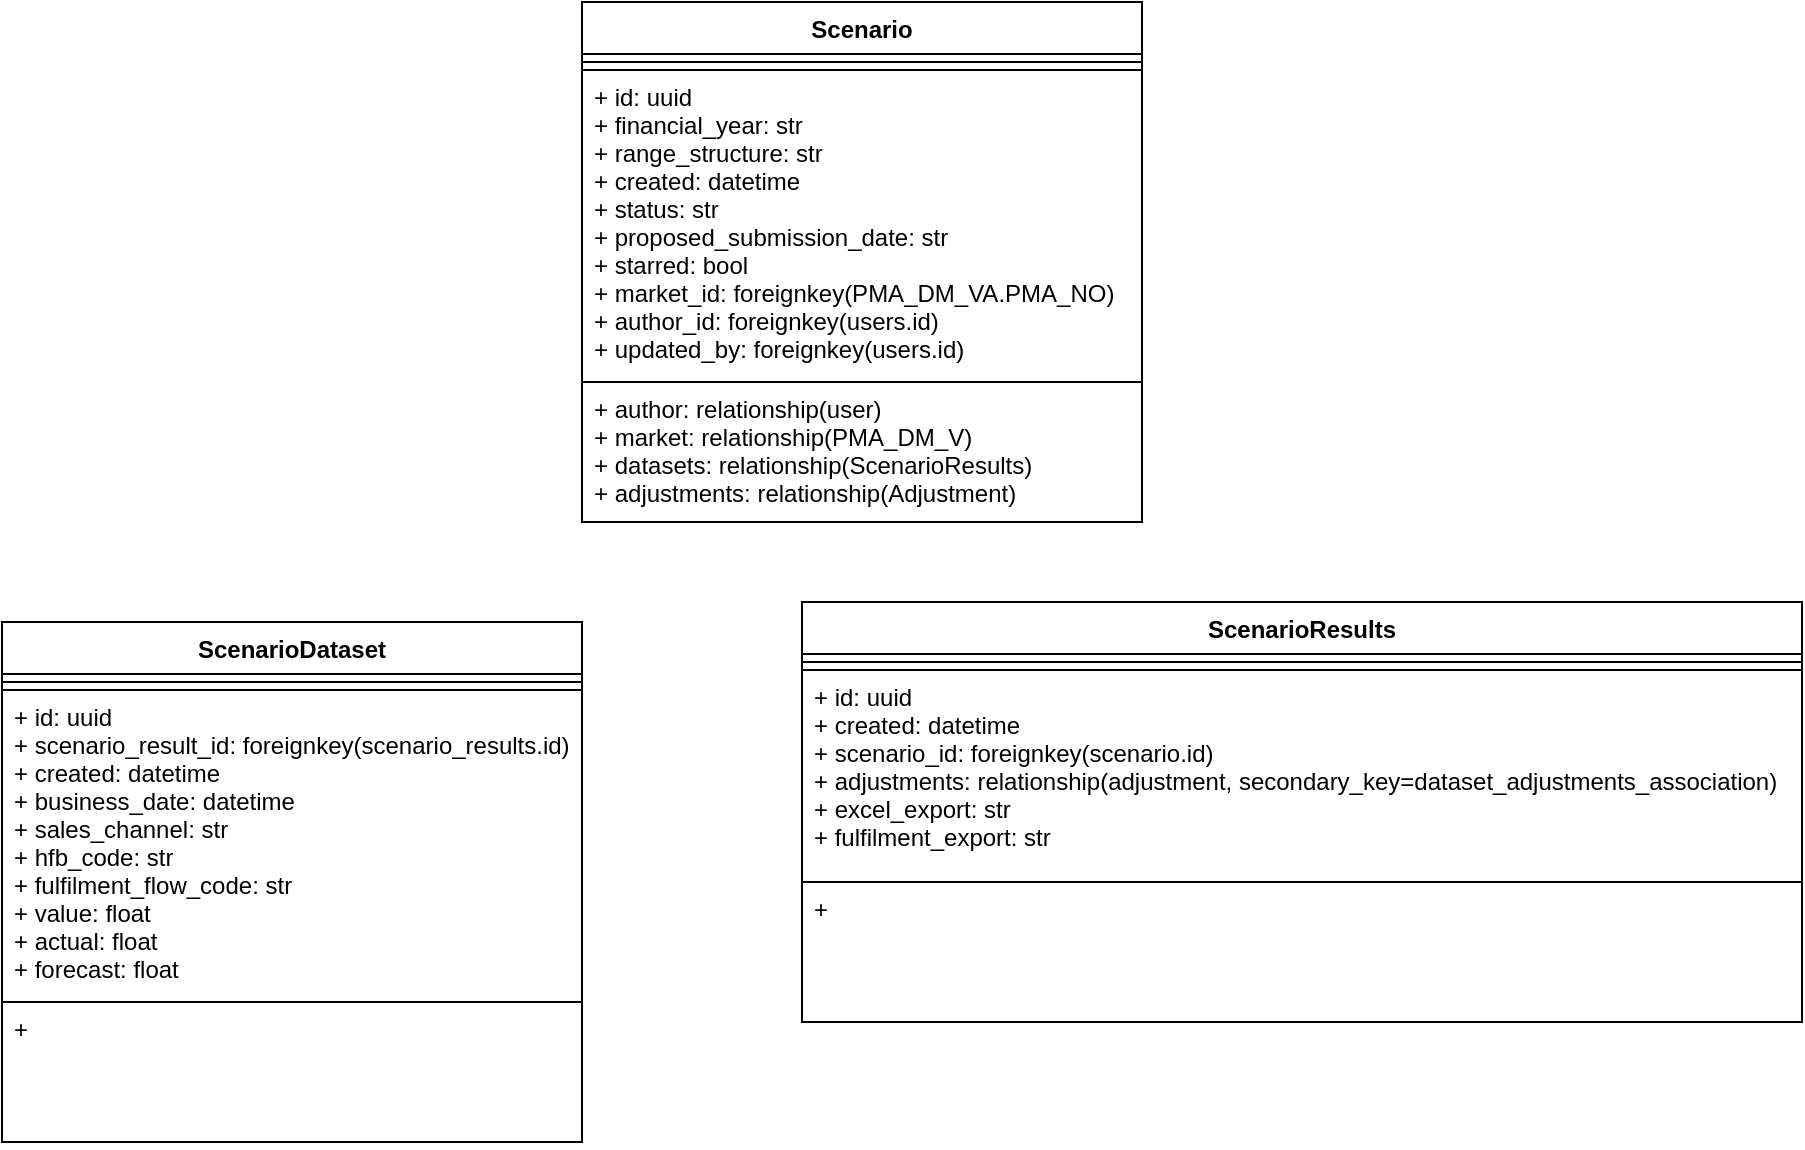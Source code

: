 <mxfile version="16.4.7" type="github">
  <diagram id="uih_YIozQDPHWDFCECjt" name="Page-1">
    <mxGraphModel dx="1801" dy="529" grid="1" gridSize="10" guides="1" tooltips="1" connect="1" arrows="1" fold="1" page="1" pageScale="1" pageWidth="850" pageHeight="1100" math="0" shadow="0">
      <root>
        <mxCell id="0" />
        <mxCell id="1" parent="0" />
        <mxCell id="s-2OnS7YulEKN1Elurk--1" value="Scenario" style="swimlane;fontStyle=1;align=center;verticalAlign=top;childLayout=stackLayout;horizontal=1;startSize=26;horizontalStack=0;resizeParent=1;resizeParentMax=0;resizeLast=0;collapsible=1;marginBottom=0;" vertex="1" parent="1">
          <mxGeometry x="50" y="100" width="280" height="260" as="geometry" />
        </mxCell>
        <mxCell id="s-2OnS7YulEKN1Elurk--3" value="" style="line;strokeWidth=1;fillColor=none;align=left;verticalAlign=middle;spacingTop=-1;spacingLeft=3;spacingRight=3;rotatable=0;labelPosition=right;points=[];portConstraint=eastwest;" vertex="1" parent="s-2OnS7YulEKN1Elurk--1">
          <mxGeometry y="26" width="280" height="8" as="geometry" />
        </mxCell>
        <mxCell id="s-2OnS7YulEKN1Elurk--2" value="+ id: uuid&#xa;+ financial_year: str&#xa;+ range_structure: str&#xa;+ created: datetime&#xa;+ status: str&#xa;+ proposed_submission_date: str&#xa;+ starred: bool&#xa;+ market_id: foreignkey(PMA_DM_VA.PMA_NO)&#xa;+ author_id: foreignkey(users.id)&#xa;+ updated_by: foreignkey(users.id)" style="text;strokeColor=default;fillColor=none;align=left;verticalAlign=top;spacingLeft=4;spacingRight=4;overflow=hidden;rotatable=0;points=[[0,0.5],[1,0.5]];portConstraint=eastwest;" vertex="1" parent="s-2OnS7YulEKN1Elurk--1">
          <mxGeometry y="34" width="280" height="156" as="geometry" />
        </mxCell>
        <mxCell id="s-2OnS7YulEKN1Elurk--5" value="+ author: relationship(user)&#xa;+ market: relationship(PMA_DM_V)&#xa;+ datasets: relationship(ScenarioResults)&#xa;+ adjustments: relationship(Adjustment)" style="text;strokeColor=none;fillColor=none;align=left;verticalAlign=top;spacingLeft=4;spacingRight=4;overflow=hidden;rotatable=0;points=[[0,0.5],[1,0.5]];portConstraint=eastwest;" vertex="1" parent="s-2OnS7YulEKN1Elurk--1">
          <mxGeometry y="190" width="280" height="70" as="geometry" />
        </mxCell>
        <mxCell id="s-2OnS7YulEKN1Elurk--7" value="ScenarioResults" style="swimlane;fontStyle=1;align=center;verticalAlign=top;childLayout=stackLayout;horizontal=1;startSize=26;horizontalStack=0;resizeParent=1;resizeParentMax=0;resizeLast=0;collapsible=1;marginBottom=0;" vertex="1" parent="1">
          <mxGeometry x="160" y="400" width="500" height="210" as="geometry" />
        </mxCell>
        <mxCell id="s-2OnS7YulEKN1Elurk--8" value="" style="line;strokeWidth=1;fillColor=none;align=left;verticalAlign=middle;spacingTop=-1;spacingLeft=3;spacingRight=3;rotatable=0;labelPosition=right;points=[];portConstraint=eastwest;" vertex="1" parent="s-2OnS7YulEKN1Elurk--7">
          <mxGeometry y="26" width="500" height="8" as="geometry" />
        </mxCell>
        <mxCell id="s-2OnS7YulEKN1Elurk--9" value="+ id: uuid&#xa;+ created: datetime&#xa;+ scenario_id: foreignkey(scenario.id)&#xa;+ adjustments: relationship(adjustment, secondary_key=dataset_adjustments_association)&#xa;+ excel_export: str&#xa;+ fulfilment_export: str&#xa;" style="text;strokeColor=default;fillColor=none;align=left;verticalAlign=top;spacingLeft=4;spacingRight=4;overflow=hidden;rotatable=0;points=[[0,0.5],[1,0.5]];portConstraint=eastwest;" vertex="1" parent="s-2OnS7YulEKN1Elurk--7">
          <mxGeometry y="34" width="500" height="106" as="geometry" />
        </mxCell>
        <mxCell id="s-2OnS7YulEKN1Elurk--10" value="+ " style="text;strokeColor=none;fillColor=none;align=left;verticalAlign=top;spacingLeft=4;spacingRight=4;overflow=hidden;rotatable=0;points=[[0,0.5],[1,0.5]];portConstraint=eastwest;" vertex="1" parent="s-2OnS7YulEKN1Elurk--7">
          <mxGeometry y="140" width="500" height="70" as="geometry" />
        </mxCell>
        <mxCell id="s-2OnS7YulEKN1Elurk--11" value="ScenarioDataset" style="swimlane;fontStyle=1;align=center;verticalAlign=top;childLayout=stackLayout;horizontal=1;startSize=26;horizontalStack=0;resizeParent=1;resizeParentMax=0;resizeLast=0;collapsible=1;marginBottom=0;" vertex="1" parent="1">
          <mxGeometry x="-240" y="410" width="290" height="260" as="geometry" />
        </mxCell>
        <mxCell id="s-2OnS7YulEKN1Elurk--12" value="" style="line;strokeWidth=1;fillColor=none;align=left;verticalAlign=middle;spacingTop=-1;spacingLeft=3;spacingRight=3;rotatable=0;labelPosition=right;points=[];portConstraint=eastwest;" vertex="1" parent="s-2OnS7YulEKN1Elurk--11">
          <mxGeometry y="26" width="290" height="8" as="geometry" />
        </mxCell>
        <mxCell id="s-2OnS7YulEKN1Elurk--13" value="+ id: uuid&#xa;+ scenario_result_id: foreignkey(scenario_results.id)&#xa;+ created: datetime&#xa;+ business_date: datetime&#xa;+ sales_channel: str&#xa;+ hfb_code: str&#xa;+ fulfilment_flow_code: str&#xa;+ value: float&#xa;+ actual: float&#xa;+ forecast: float" style="text;strokeColor=default;fillColor=none;align=left;verticalAlign=top;spacingLeft=4;spacingRight=4;overflow=hidden;rotatable=0;points=[[0,0.5],[1,0.5]];portConstraint=eastwest;" vertex="1" parent="s-2OnS7YulEKN1Elurk--11">
          <mxGeometry y="34" width="290" height="156" as="geometry" />
        </mxCell>
        <mxCell id="s-2OnS7YulEKN1Elurk--14" value="+ " style="text;strokeColor=none;fillColor=none;align=left;verticalAlign=top;spacingLeft=4;spacingRight=4;overflow=hidden;rotatable=0;points=[[0,0.5],[1,0.5]];portConstraint=eastwest;" vertex="1" parent="s-2OnS7YulEKN1Elurk--11">
          <mxGeometry y="190" width="290" height="70" as="geometry" />
        </mxCell>
      </root>
    </mxGraphModel>
  </diagram>
</mxfile>
